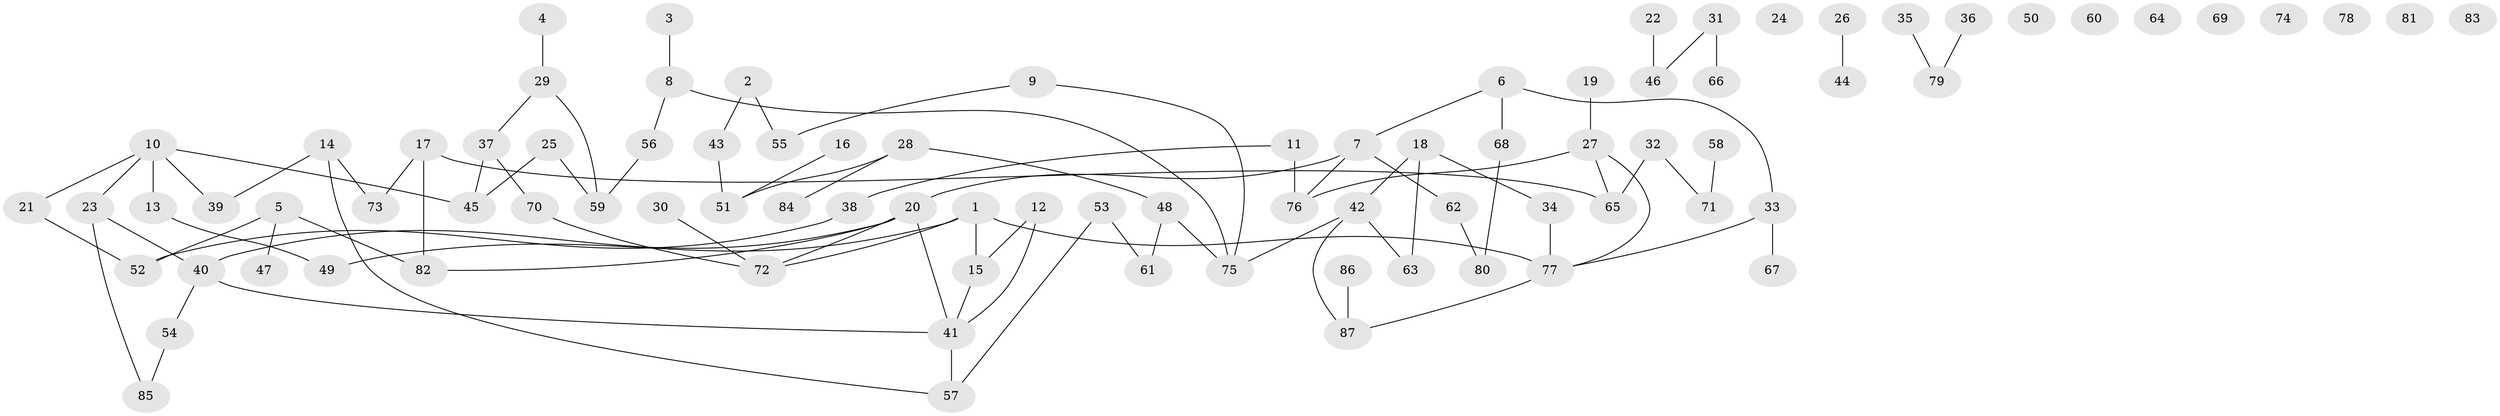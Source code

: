 // coarse degree distribution, {4: 0.1346153846153846, 2: 0.2692307692307692, 1: 0.21153846153846154, 3: 0.11538461538461539, 6: 0.038461538461538464, 5: 0.038461538461538464, 7: 0.019230769230769232, 0: 0.17307692307692307}
// Generated by graph-tools (version 1.1) at 2025/16/03/04/25 18:16:34]
// undirected, 87 vertices, 94 edges
graph export_dot {
graph [start="1"]
  node [color=gray90,style=filled];
  1;
  2;
  3;
  4;
  5;
  6;
  7;
  8;
  9;
  10;
  11;
  12;
  13;
  14;
  15;
  16;
  17;
  18;
  19;
  20;
  21;
  22;
  23;
  24;
  25;
  26;
  27;
  28;
  29;
  30;
  31;
  32;
  33;
  34;
  35;
  36;
  37;
  38;
  39;
  40;
  41;
  42;
  43;
  44;
  45;
  46;
  47;
  48;
  49;
  50;
  51;
  52;
  53;
  54;
  55;
  56;
  57;
  58;
  59;
  60;
  61;
  62;
  63;
  64;
  65;
  66;
  67;
  68;
  69;
  70;
  71;
  72;
  73;
  74;
  75;
  76;
  77;
  78;
  79;
  80;
  81;
  82;
  83;
  84;
  85;
  86;
  87;
  1 -- 15;
  1 -- 49;
  1 -- 72;
  1 -- 77;
  2 -- 43;
  2 -- 55;
  3 -- 8;
  4 -- 29;
  5 -- 47;
  5 -- 52;
  5 -- 82;
  6 -- 7;
  6 -- 33;
  6 -- 68;
  7 -- 20;
  7 -- 62;
  7 -- 76;
  8 -- 56;
  8 -- 75;
  9 -- 55;
  9 -- 75;
  10 -- 13;
  10 -- 21;
  10 -- 23;
  10 -- 39;
  10 -- 45;
  11 -- 38;
  11 -- 76;
  12 -- 15;
  12 -- 41;
  13 -- 49;
  14 -- 39;
  14 -- 57;
  14 -- 73;
  15 -- 41;
  16 -- 51;
  17 -- 65;
  17 -- 73;
  17 -- 82;
  18 -- 34;
  18 -- 42;
  18 -- 63;
  19 -- 27;
  20 -- 40;
  20 -- 41;
  20 -- 72;
  20 -- 82;
  21 -- 52;
  22 -- 46;
  23 -- 40;
  23 -- 85;
  25 -- 45;
  25 -- 59;
  26 -- 44;
  27 -- 65;
  27 -- 76;
  27 -- 77;
  28 -- 48;
  28 -- 51;
  28 -- 84;
  29 -- 37;
  29 -- 59;
  30 -- 72;
  31 -- 46;
  31 -- 66;
  32 -- 65;
  32 -- 71;
  33 -- 67;
  33 -- 77;
  34 -- 77;
  35 -- 79;
  36 -- 79;
  37 -- 45;
  37 -- 70;
  38 -- 52;
  40 -- 41;
  40 -- 54;
  41 -- 57;
  42 -- 63;
  42 -- 75;
  42 -- 87;
  43 -- 51;
  48 -- 61;
  48 -- 75;
  53 -- 57;
  53 -- 61;
  54 -- 85;
  56 -- 59;
  58 -- 71;
  62 -- 80;
  68 -- 80;
  70 -- 72;
  77 -- 87;
  86 -- 87;
}
